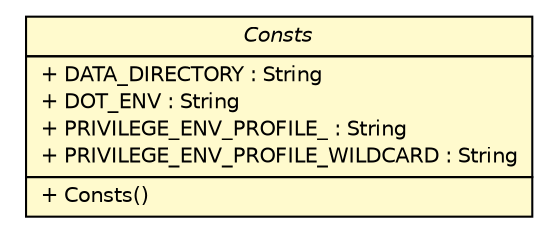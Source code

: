 #!/usr/local/bin/dot
#
# Class diagram 
# Generated by UMLGraph version R5_6-24-gf6e263 (http://www.umlgraph.org/)
#

digraph G {
	edge [fontname="Helvetica",fontsize=10,labelfontname="Helvetica",labelfontsize=10];
	node [fontname="Helvetica",fontsize=10,shape=plaintext];
	nodesep=0.25;
	ranksep=0.5;
	// cn.home1.cloud.config.server.util.Consts
	c195 [label=<<table title="cn.home1.cloud.config.server.util.Consts" border="0" cellborder="1" cellspacing="0" cellpadding="2" port="p" bgcolor="lemonChiffon" href="./Consts.html">
		<tr><td><table border="0" cellspacing="0" cellpadding="1">
<tr><td align="center" balign="center"><font face="Helvetica-Oblique"> Consts </font></td></tr>
		</table></td></tr>
		<tr><td><table border="0" cellspacing="0" cellpadding="1">
<tr><td align="left" balign="left"> + DATA_DIRECTORY : String </td></tr>
<tr><td align="left" balign="left"> + DOT_ENV : String </td></tr>
<tr><td align="left" balign="left"> + PRIVILEGE_ENV_PROFILE_ : String </td></tr>
<tr><td align="left" balign="left"> + PRIVILEGE_ENV_PROFILE_WILDCARD : String </td></tr>
		</table></td></tr>
		<tr><td><table border="0" cellspacing="0" cellpadding="1">
<tr><td align="left" balign="left"> + Consts() </td></tr>
		</table></td></tr>
		</table>>, URL="./Consts.html", fontname="Helvetica", fontcolor="black", fontsize=10.0];
}

